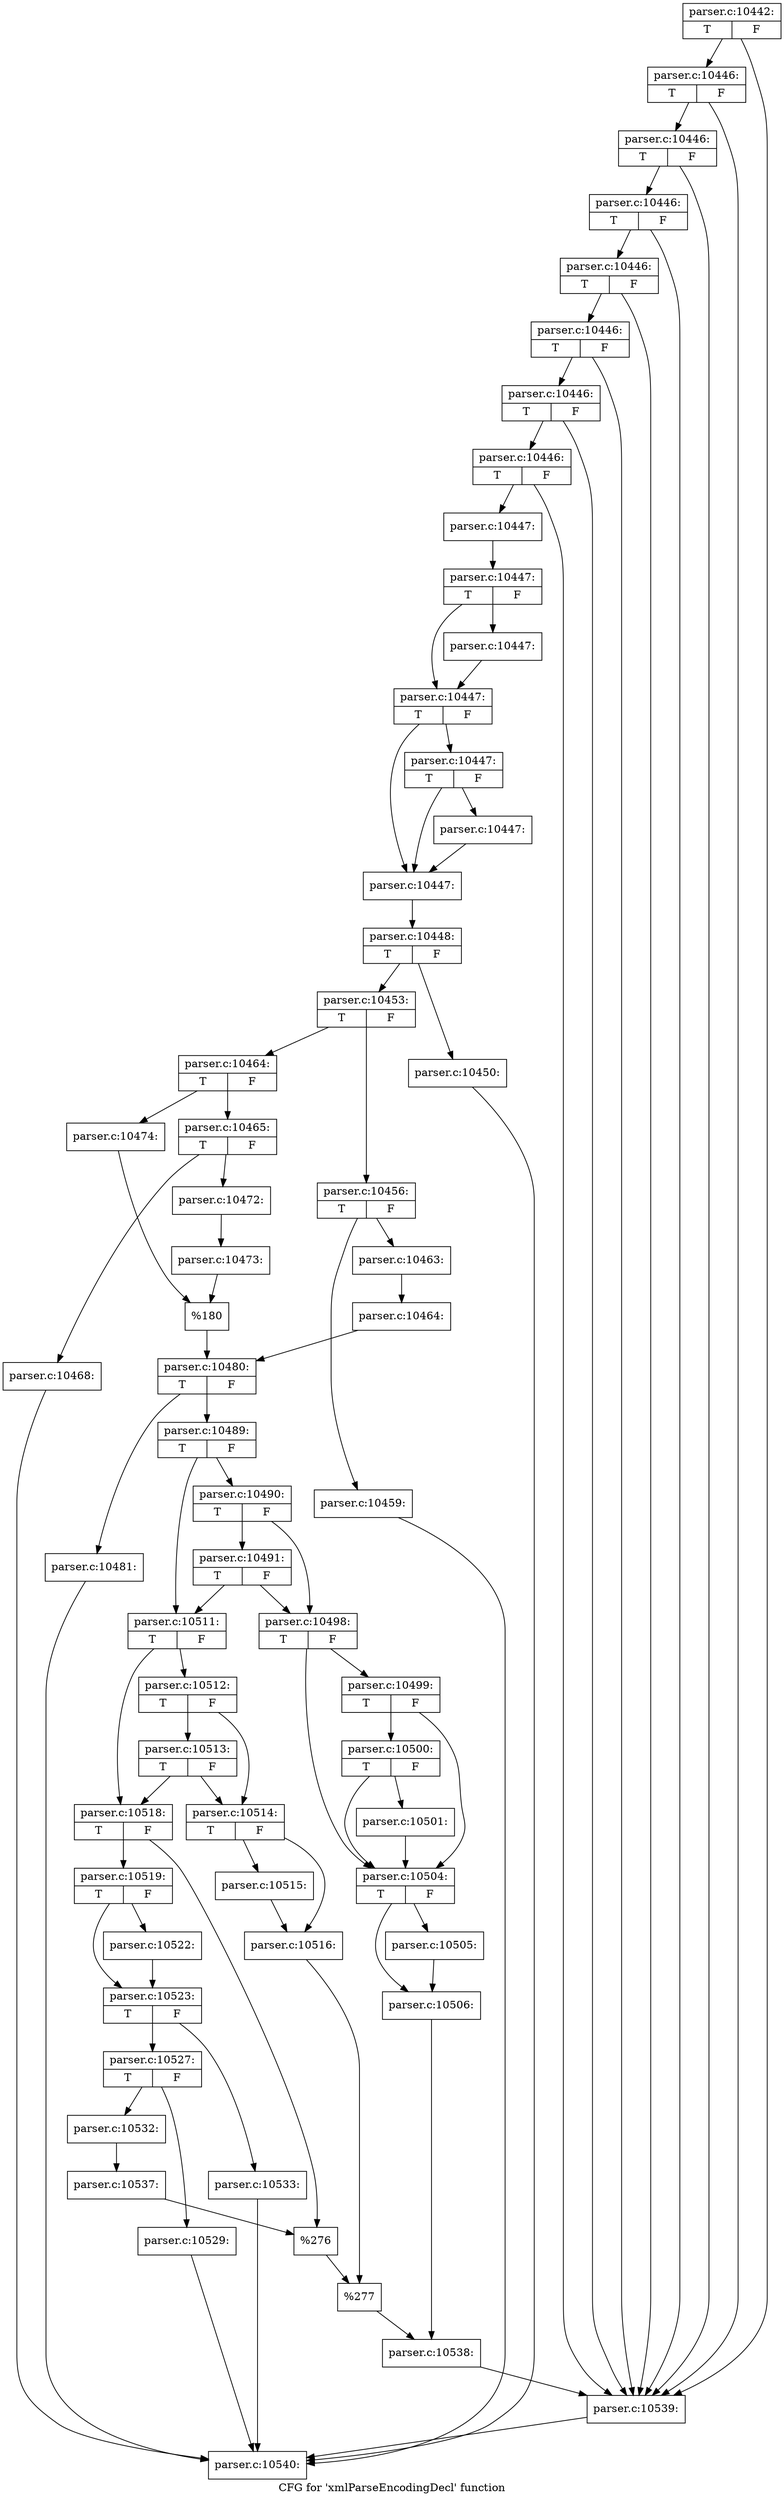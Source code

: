 digraph "CFG for 'xmlParseEncodingDecl' function" {
	label="CFG for 'xmlParseEncodingDecl' function";

	Node0x5d5ec60 [shape=record,label="{parser.c:10442:|{<s0>T|<s1>F}}"];
	Node0x5d5ec60 -> Node0x5d63c00;
	Node0x5d5ec60 -> Node0x5d54b40;
	Node0x5d63c00 [shape=record,label="{parser.c:10446:|{<s0>T|<s1>F}}"];
	Node0x5d63c00 -> Node0x5d63bb0;
	Node0x5d63c00 -> Node0x5d54b40;
	Node0x5d63bb0 [shape=record,label="{parser.c:10446:|{<s0>T|<s1>F}}"];
	Node0x5d63bb0 -> Node0x5d63b60;
	Node0x5d63bb0 -> Node0x5d54b40;
	Node0x5d63b60 [shape=record,label="{parser.c:10446:|{<s0>T|<s1>F}}"];
	Node0x5d63b60 -> Node0x5d63b10;
	Node0x5d63b60 -> Node0x5d54b40;
	Node0x5d63b10 [shape=record,label="{parser.c:10446:|{<s0>T|<s1>F}}"];
	Node0x5d63b10 -> Node0x5d54c60;
	Node0x5d63b10 -> Node0x5d54b40;
	Node0x5d54c60 [shape=record,label="{parser.c:10446:|{<s0>T|<s1>F}}"];
	Node0x5d54c60 -> Node0x5d54c10;
	Node0x5d54c60 -> Node0x5d54b40;
	Node0x5d54c10 [shape=record,label="{parser.c:10446:|{<s0>T|<s1>F}}"];
	Node0x5d54c10 -> Node0x5d54b90;
	Node0x5d54c10 -> Node0x5d54b40;
	Node0x5d54b90 [shape=record,label="{parser.c:10446:|{<s0>T|<s1>F}}"];
	Node0x5d54b90 -> Node0x5d5efd0;
	Node0x5d54b90 -> Node0x5d54b40;
	Node0x5d5efd0 [shape=record,label="{parser.c:10447:}"];
	Node0x5d5efd0 -> Node0x5d66440;
	Node0x5d66440 [shape=record,label="{parser.c:10447:|{<s0>T|<s1>F}}"];
	Node0x5d66440 -> Node0x5d66eb0;
	Node0x5d66440 -> Node0x5d66f00;
	Node0x5d66eb0 [shape=record,label="{parser.c:10447:}"];
	Node0x5d66eb0 -> Node0x5d66f00;
	Node0x5d66f00 [shape=record,label="{parser.c:10447:|{<s0>T|<s1>F}}"];
	Node0x5d66f00 -> Node0x5d675e0;
	Node0x5d66f00 -> Node0x5d67590;
	Node0x5d675e0 [shape=record,label="{parser.c:10447:|{<s0>T|<s1>F}}"];
	Node0x5d675e0 -> Node0x5d67540;
	Node0x5d675e0 -> Node0x5d67590;
	Node0x5d67540 [shape=record,label="{parser.c:10447:}"];
	Node0x5d67540 -> Node0x5d67590;
	Node0x5d67590 [shape=record,label="{parser.c:10447:}"];
	Node0x5d67590 -> Node0x5d663a0;
	Node0x5d663a0 [shape=record,label="{parser.c:10448:|{<s0>T|<s1>F}}"];
	Node0x5d663a0 -> Node0x5d663f0;
	Node0x5d663a0 -> Node0x5d68110;
	Node0x5d663f0 [shape=record,label="{parser.c:10450:}"];
	Node0x5d663f0 -> Node0x5d546d0;
	Node0x5d68110 [shape=record,label="{parser.c:10453:|{<s0>T|<s1>F}}"];
	Node0x5d68110 -> Node0x5d68d20;
	Node0x5d68110 -> Node0x5d68dc0;
	Node0x5d68d20 [shape=record,label="{parser.c:10456:|{<s0>T|<s1>F}}"];
	Node0x5d68d20 -> Node0x5d69730;
	Node0x5d68d20 -> Node0x5d697d0;
	Node0x5d69730 [shape=record,label="{parser.c:10459:}"];
	Node0x5d69730 -> Node0x5d546d0;
	Node0x5d697d0 [shape=record,label="{parser.c:10463:}"];
	Node0x5d697d0 -> Node0x5d69780;
	Node0x5d69780 [shape=record,label="{parser.c:10464:}"];
	Node0x5d69780 -> Node0x5d68d70;
	Node0x5d68dc0 [shape=record,label="{parser.c:10464:|{<s0>T|<s1>F}}"];
	Node0x5d68dc0 -> Node0x5d6a5c0;
	Node0x5d68dc0 -> Node0x5d6a660;
	Node0x5d6a5c0 [shape=record,label="{parser.c:10465:|{<s0>T|<s1>F}}"];
	Node0x5d6a5c0 -> Node0x5d6afd0;
	Node0x5d6a5c0 -> Node0x5d6b070;
	Node0x5d6afd0 [shape=record,label="{parser.c:10468:}"];
	Node0x5d6afd0 -> Node0x5d546d0;
	Node0x5d6b070 [shape=record,label="{parser.c:10472:}"];
	Node0x5d6b070 -> Node0x5d6b020;
	Node0x5d6b020 [shape=record,label="{parser.c:10473:}"];
	Node0x5d6b020 -> Node0x5d6a610;
	Node0x5d6a660 [shape=record,label="{parser.c:10474:}"];
	Node0x5d6a660 -> Node0x5d6a610;
	Node0x5d6a610 [shape=record,label="{%180}"];
	Node0x5d6a610 -> Node0x5d68d70;
	Node0x5d68d70 [shape=record,label="{parser.c:10480:|{<s0>T|<s1>F}}"];
	Node0x5d68d70 -> Node0x5d6c230;
	Node0x5d68d70 -> Node0x5d6c280;
	Node0x5d6c230 [shape=record,label="{parser.c:10481:}"];
	Node0x5d6c230 -> Node0x5d546d0;
	Node0x5d6c280 [shape=record,label="{parser.c:10489:|{<s0>T|<s1>F}}"];
	Node0x5d6c280 -> Node0x5d6cc70;
	Node0x5d6c280 -> Node0x5d6cc20;
	Node0x5d6cc70 [shape=record,label="{parser.c:10490:|{<s0>T|<s1>F}}"];
	Node0x5d6cc70 -> Node0x5d6cf80;
	Node0x5d6cc70 -> Node0x5d6cb80;
	Node0x5d6cf80 [shape=record,label="{parser.c:10491:|{<s0>T|<s1>F}}"];
	Node0x5d6cf80 -> Node0x5d6cc20;
	Node0x5d6cf80 -> Node0x5d6cb80;
	Node0x5d6cb80 [shape=record,label="{parser.c:10498:|{<s0>T|<s1>F}}"];
	Node0x5d6cb80 -> Node0x5d6e0a0;
	Node0x5d6cb80 -> Node0x5d6db40;
	Node0x5d6e0a0 [shape=record,label="{parser.c:10499:|{<s0>T|<s1>F}}"];
	Node0x5d6e0a0 -> Node0x5d6e050;
	Node0x5d6e0a0 -> Node0x5d6db40;
	Node0x5d6e050 [shape=record,label="{parser.c:10500:|{<s0>T|<s1>F}}"];
	Node0x5d6e050 -> Node0x5d6d810;
	Node0x5d6e050 -> Node0x5d6db40;
	Node0x5d6d810 [shape=record,label="{parser.c:10501:}"];
	Node0x5d6d810 -> Node0x5d6db40;
	Node0x5d6db40 [shape=record,label="{parser.c:10504:|{<s0>T|<s1>F}}"];
	Node0x5d6db40 -> Node0x5d6f2c0;
	Node0x5d6db40 -> Node0x5d6f310;
	Node0x5d6f2c0 [shape=record,label="{parser.c:10505:}"];
	Node0x5d6f2c0 -> Node0x5d6f310;
	Node0x5d6f310 [shape=record,label="{parser.c:10506:}"];
	Node0x5d6f310 -> Node0x5d6cbd0;
	Node0x5d6cc20 [shape=record,label="{parser.c:10511:|{<s0>T|<s1>F}}"];
	Node0x5d6cc20 -> Node0x5d6fee0;
	Node0x5d6cc20 -> Node0x5d6fe90;
	Node0x5d6fee0 [shape=record,label="{parser.c:10512:|{<s0>T|<s1>F}}"];
	Node0x5d6fee0 -> Node0x5d701f0;
	Node0x5d6fee0 -> Node0x5d6fdf0;
	Node0x5d701f0 [shape=record,label="{parser.c:10513:|{<s0>T|<s1>F}}"];
	Node0x5d701f0 -> Node0x5d6fe90;
	Node0x5d701f0 -> Node0x5d6fdf0;
	Node0x5d6fdf0 [shape=record,label="{parser.c:10514:|{<s0>T|<s1>F}}"];
	Node0x5d6fdf0 -> Node0x5d70a70;
	Node0x5d6fdf0 -> Node0x5d70ac0;
	Node0x5d70a70 [shape=record,label="{parser.c:10515:}"];
	Node0x5d70a70 -> Node0x5d70ac0;
	Node0x5d70ac0 [shape=record,label="{parser.c:10516:}"];
	Node0x5d70ac0 -> Node0x5d6fe40;
	Node0x5d6fe90 [shape=record,label="{parser.c:10518:|{<s0>T|<s1>F}}"];
	Node0x5d6fe90 -> Node0x5d715a0;
	Node0x5d6fe90 -> Node0x5d715f0;
	Node0x5d715a0 [shape=record,label="{parser.c:10519:|{<s0>T|<s1>F}}"];
	Node0x5d715a0 -> Node0x5d71c00;
	Node0x5d715a0 -> Node0x5d71c50;
	Node0x5d71c00 [shape=record,label="{parser.c:10522:}"];
	Node0x5d71c00 -> Node0x5d71c50;
	Node0x5d71c50 [shape=record,label="{parser.c:10523:|{<s0>T|<s1>F}}"];
	Node0x5d71c50 -> Node0x5d73060;
	Node0x5d71c50 -> Node0x5d73470;
	Node0x5d73060 [shape=record,label="{parser.c:10527:|{<s0>T|<s1>F}}"];
	Node0x5d73060 -> Node0x5d73690;
	Node0x5d73060 -> Node0x5d736e0;
	Node0x5d73690 [shape=record,label="{parser.c:10529:}"];
	Node0x5d73690 -> Node0x5d546d0;
	Node0x5d736e0 [shape=record,label="{parser.c:10532:}"];
	Node0x5d736e0 -> Node0x5d73390;
	Node0x5d73470 [shape=record,label="{parser.c:10533:}"];
	Node0x5d73470 -> Node0x5d546d0;
	Node0x5d73390 [shape=record,label="{parser.c:10537:}"];
	Node0x5d73390 -> Node0x5d715f0;
	Node0x5d715f0 [shape=record,label="{%276}"];
	Node0x5d715f0 -> Node0x5d6fe40;
	Node0x5d6fe40 [shape=record,label="{%277}"];
	Node0x5d6fe40 -> Node0x5d6cbd0;
	Node0x5d6cbd0 [shape=record,label="{parser.c:10538:}"];
	Node0x5d6cbd0 -> Node0x5d54b40;
	Node0x5d54b40 [shape=record,label="{parser.c:10539:}"];
	Node0x5d54b40 -> Node0x5d546d0;
	Node0x5d546d0 [shape=record,label="{parser.c:10540:}"];
}
